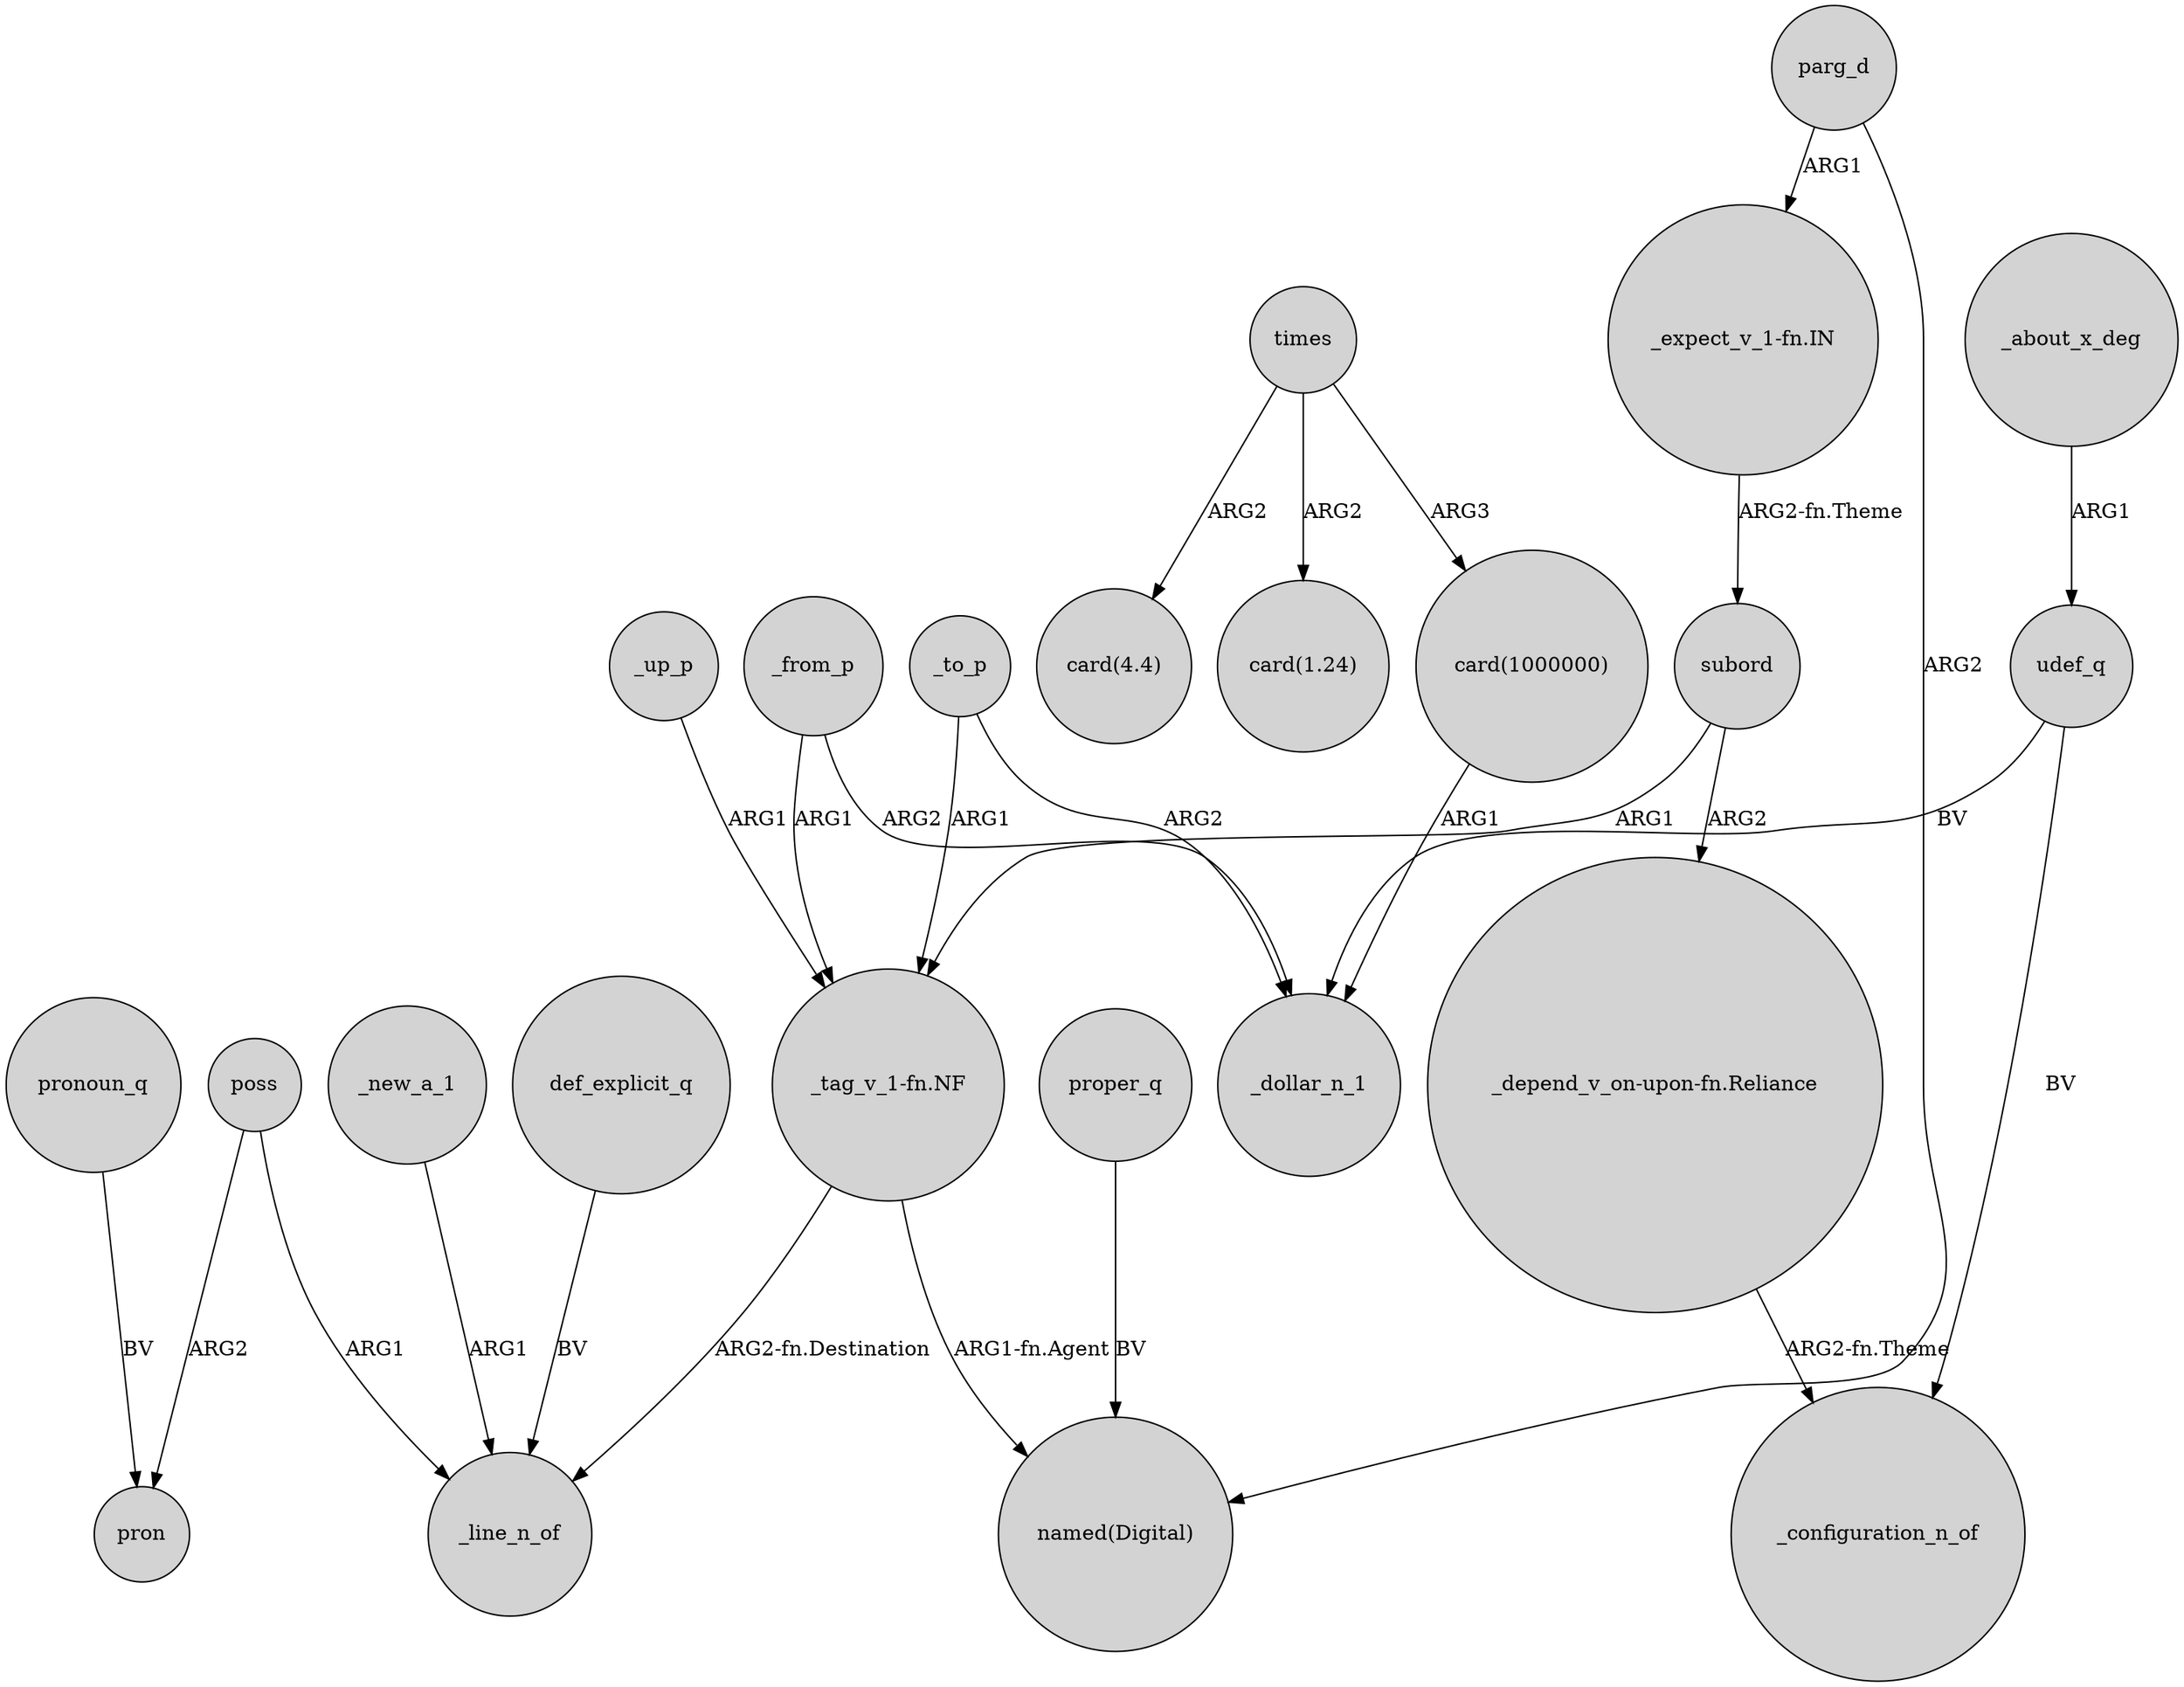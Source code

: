 digraph {
	node [shape=circle style=filled]
	_new_a_1 -> _line_n_of [label=ARG1]
	"card(1000000)" -> _dollar_n_1 [label=ARG1]
	_to_p -> _dollar_n_1 [label=ARG2]
	poss -> pron [label=ARG2]
	def_explicit_q -> _line_n_of [label=BV]
	parg_d -> "named(Digital)" [label=ARG2]
	subord -> "_depend_v_on-upon-fn.Reliance" [label=ARG2]
	udef_q -> _configuration_n_of [label=BV]
	"_expect_v_1-fn.IN" -> subord [label="ARG2-fn.Theme"]
	_to_p -> "_tag_v_1-fn.NF" [label=ARG1]
	_about_x_deg -> udef_q [label=ARG1]
	"_depend_v_on-upon-fn.Reliance" -> _configuration_n_of [label="ARG2-fn.Theme"]
	_up_p -> "_tag_v_1-fn.NF" [label=ARG1]
	_from_p -> "_tag_v_1-fn.NF" [label=ARG1]
	"_tag_v_1-fn.NF" -> _line_n_of [label="ARG2-fn.Destination"]
	pronoun_q -> pron [label=BV]
	"_tag_v_1-fn.NF" -> "named(Digital)" [label="ARG1-fn.Agent"]
	subord -> "_tag_v_1-fn.NF" [label=ARG1]
	poss -> _line_n_of [label=ARG1]
	proper_q -> "named(Digital)" [label=BV]
	times -> "card(1000000)" [label=ARG3]
	parg_d -> "_expect_v_1-fn.IN" [label=ARG1]
	times -> "card(4.4)" [label=ARG2]
	_from_p -> _dollar_n_1 [label=ARG2]
	times -> "card(1.24)" [label=ARG2]
	udef_q -> _dollar_n_1 [label=BV]
}
